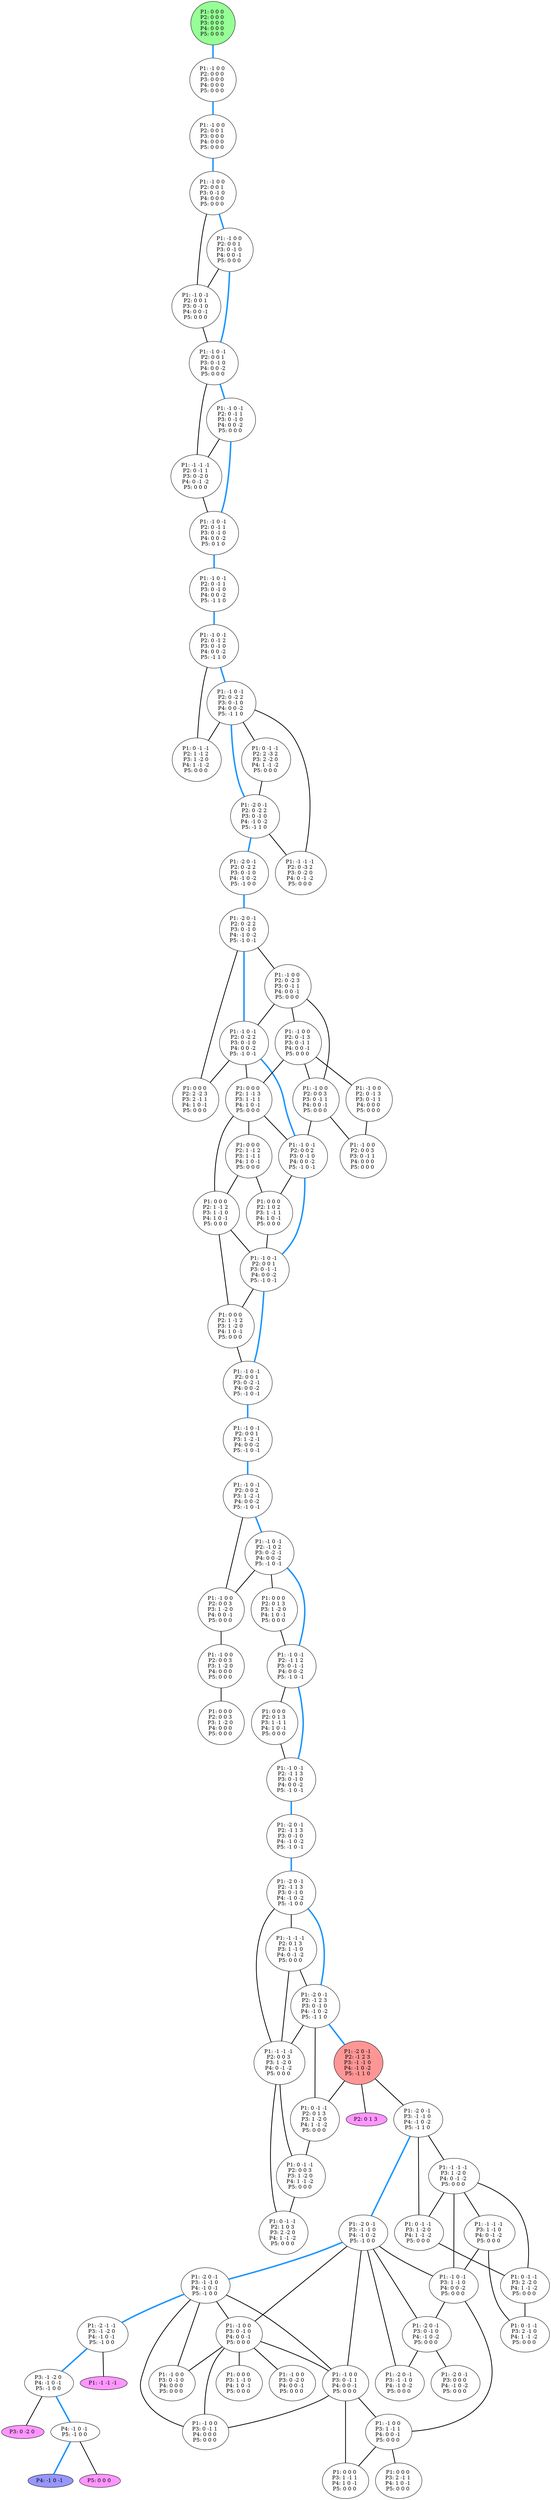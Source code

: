 graph G {
color = "black"
0 [label = "P1: 0 0 0 
P2: 0 0 0 
P3: 0 0 0 
P4: 0 0 0 
P5: 0 0 0 
",  style="filled", fillcolor = "#96FF96"];
1 [label = "P1: -1 0 0 
P2: 0 0 0 
P3: 0 0 0 
P4: 0 0 0 
P5: 0 0 0 
"];
2 [label = "P1: -1 0 0 
P2: 0 0 1 
P3: 0 0 0 
P4: 0 0 0 
P5: 0 0 0 
"];
3 [label = "P1: -1 0 0 
P2: 0 0 1 
P3: 0 -1 0 
P4: 0 0 0 
P5: 0 0 0 
"];
4 [label = "P1: -1 0 0 
P2: 0 0 1 
P3: 0 -1 0 
P4: 0 0 -1 
P5: 0 0 0 
"];
5 [label = "P1: -1 0 -1 
P2: 0 0 1 
P3: 0 -1 0 
P4: 0 0 -1 
P5: 0 0 0 
"];
6 [label = "P1: -1 0 -1 
P2: 0 0 1 
P3: 0 -1 0 
P4: 0 0 -2 
P5: 0 0 0 
"];
7 [label = "P1: -1 0 -1 
P2: 0 -1 1 
P3: 0 -1 0 
P4: 0 0 -2 
P5: 0 0 0 
"];
8 [label = "P1: -1 -1 -1 
P2: 0 -1 1 
P3: 0 -2 0 
P4: 0 -1 -2 
P5: 0 0 0 
"];
9 [label = "P1: -1 0 -1 
P2: 0 -1 1 
P3: 0 -1 0 
P4: 0 0 -2 
P5: 0 1 0 
"];
10 [label = "P1: -1 0 -1 
P2: 0 -1 1 
P3: 0 -1 0 
P4: 0 0 -2 
P5: -1 1 0 
"];
11 [label = "P1: -1 0 -1 
P2: 0 -1 2 
P3: 0 -1 0 
P4: 0 0 -2 
P5: -1 1 0 
"];
12 [label = "P1: -1 0 -1 
P2: 0 -2 2 
P3: 0 -1 0 
P4: 0 0 -2 
P5: -1 1 0 
"];
13 [label = "P1: 0 -1 -1 
P2: 1 -1 2 
P3: 1 -2 0 
P4: 1 -1 -2 
P5: 0 0 0 
"];
14 [label = "P1: 0 -1 -1 
P2: 2 -3 2 
P3: 2 -2 0 
P4: 1 -1 -2 
P5: 0 0 0 
"];
15 [label = "P1: -2 0 -1 
P2: 0 -2 2 
P3: 0 -1 0 
P4: -1 0 -2 
P5: -1 1 0 
"];
16 [label = "P1: -1 -1 -1 
P2: 0 -3 2 
P3: 0 -2 0 
P4: 0 -1 -2 
P5: 0 0 0 
"];
17 [label = "P1: -2 0 -1 
P2: 0 -2 2 
P3: 0 -1 0 
P4: -1 0 -2 
P5: -1 0 0 
"];
18 [label = "P1: -2 0 -1 
P2: 0 -2 2 
P3: 0 -1 0 
P4: -1 0 -2 
P5: -1 0 -1 
"];
19 [label = "P1: -1 0 0 
P2: 0 -2 3 
P3: 0 -1 1 
P4: 0 0 -1 
P5: 0 0 0 
"];
20 [label = "P1: -1 0 -1 
P2: 0 -2 2 
P3: 0 -1 0 
P4: 0 0 -2 
P5: -1 0 -1 
"];
21 [label = "P1: 0 0 0 
P2: 2 -2 3 
P3: 2 -1 1 
P4: 1 0 -1 
P5: 0 0 0 
"];
22 [label = "P1: -1 0 0 
P2: 0 -1 3 
P3: 0 -1 1 
P4: 0 0 -1 
P5: 0 0 0 
"];
23 [label = "P1: -1 0 0 
P2: 0 0 3 
P3: 0 -1 1 
P4: 0 0 -1 
P5: 0 0 0 
"];
24 [label = "P1: 0 0 0 
P2: 1 -1 3 
P3: 1 -1 1 
P4: 1 0 -1 
P5: 0 0 0 
"];
25 [label = "P1: -1 0 -1 
P2: 0 0 2 
P3: 0 -1 0 
P4: 0 0 -2 
P5: -1 0 -1 
"];
26 [label = "P1: -1 0 0 
P2: 0 -1 3 
P3: 0 -1 1 
P4: 0 0 0 
P5: 0 0 0 
"];
27 [label = "P1: -1 0 0 
P2: 0 0 3 
P3: 0 -1 1 
P4: 0 0 0 
P5: 0 0 0 
"];
28 [label = "P1: 0 0 0 
P2: 1 -1 2 
P3: 1 -1 1 
P4: 1 0 -1 
P5: 0 0 0 
"];
29 [label = "P1: 0 0 0 
P2: 1 -1 2 
P3: 1 -1 0 
P4: 1 0 -1 
P5: 0 0 0 
"];
30 [label = "P1: 0 0 0 
P2: 1 0 2 
P3: 1 -1 1 
P4: 1 0 -1 
P5: 0 0 0 
"];
31 [label = "P1: -1 0 -1 
P2: 0 0 1 
P3: 0 -1 -1 
P4: 0 0 -2 
P5: -1 0 -1 
"];
32 [label = "P1: 0 0 0 
P2: 1 -1 2 
P3: 1 -2 0 
P4: 1 0 -1 
P5: 0 0 0 
"];
33 [label = "P1: -1 0 -1 
P2: 0 0 1 
P3: 0 -2 -1 
P4: 0 0 -2 
P5: -1 0 -1 
"];
34 [label = "P1: -1 0 -1 
P2: 0 0 1 
P3: 1 -2 -1 
P4: 0 0 -2 
P5: -1 0 -1 
"];
35 [label = "P1: -1 0 -1 
P2: 0 0 2 
P3: 1 -2 -1 
P4: 0 0 -2 
P5: -1 0 -1 
"];
36 [label = "P1: -1 0 -1 
P2: -1 0 2 
P3: 0 -2 -1 
P4: 0 0 -2 
P5: -1 0 -1 
"];
37 [label = "P1: -1 0 0 
P2: 0 0 3 
P3: 1 -2 0 
P4: 0 0 -1 
P5: 0 0 0 
"];
38 [label = "P1: 0 0 0 
P2: 0 1 3 
P3: 1 -2 0 
P4: 1 0 -1 
P5: 0 0 0 
"];
39 [label = "P1: -1 0 -1 
P2: -1 1 2 
P3: 0 -1 -1 
P4: 0 0 -2 
P5: -1 0 -1 
"];
40 [label = "P1: -1 0 0 
P2: 0 0 3 
P3: 1 -2 0 
P4: 0 0 0 
P5: 0 0 0 
"];
41 [label = "P1: 0 0 0 
P2: 0 1 3 
P3: 1 -1 1 
P4: 1 0 -1 
P5: 0 0 0 
"];
42 [label = "P1: -1 0 -1 
P2: -1 1 3 
P3: 0 -1 0 
P4: 0 0 -2 
P5: -1 0 -1 
"];
43 [label = "P1: 0 0 0 
P2: 0 0 3 
P3: 1 -2 0 
P4: 0 0 0 
P5: 0 0 0 
"];
44 [label = "P1: -2 0 -1 
P2: -1 1 3 
P3: 0 -1 0 
P4: -1 0 -2 
P5: -1 0 -1 
"];
45 [label = "P1: -2 0 -1 
P2: -1 1 3 
P3: 0 -1 0 
P4: -1 0 -2 
P5: -1 0 0 
"];
46 [label = "P1: -1 -1 -1 
P2: 0 1 3 
P3: 1 -1 0 
P4: 0 -1 -2 
P5: 0 0 0 
"];
47 [label = "P1: -2 0 -1 
P2: -1 2 3 
P3: 0 -1 0 
P4: -1 0 -2 
P5: -1 1 0 
"];
48 [label = "P1: -1 -1 -1 
P2: 0 0 3 
P3: 1 -2 0 
P4: 0 -1 -2 
P5: 0 0 0 
"];
49 [label = "P1: -2 0 -1 
P2: -1 2 3 
P3: -1 -1 0 
P4: -1 0 -2 
P5: -1 1 0 
",  style="filled", fillcolor = "#FF9696"];
50 [label = "P1: 0 -1 -1 
P2: 0 1 3 
P3: 1 -2 0 
P4: 1 -1 -2 
P5: 0 0 0 
"];
51 [label = "P1: 0 -1 -1 
P2: 0 0 3 
P3: 1 -2 0 
P4: 1 -1 -2 
P5: 0 0 0 
"];
52 [label = "P1: 0 -1 -1 
P2: 1 0 3 
P3: 2 -2 0 
P4: 1 -1 -2 
P5: 0 0 0 
"];
53 [label = "P2: 0 1 3 
",  style="filled", fillcolor = "#FF96FF"];
54 [label = "P1: -2 0 -1 
P3: -1 -1 0 
P4: -1 0 -2 
P5: -1 1 0 
"];
55 [label = "P1: -1 -1 -1 
P3: 1 -2 0 
P4: 0 -1 -2 
P5: 0 0 0 
"];
56 [label = "P1: 0 -1 -1 
P3: 1 -2 0 
P4: 1 -1 -2 
P5: 0 0 0 
"];
57 [label = "P1: -2 0 -1 
P3: -1 -1 0 
P4: -1 0 -2 
P5: -1 0 0 
"];
58 [label = "P1: -1 -1 -1 
P3: 1 -1 0 
P4: 0 -1 -2 
P5: 0 0 0 
"];
59 [label = "P1: 0 -1 -1 
P3: 2 -2 0 
P4: 1 -1 -2 
P5: 0 0 0 
"];
60 [label = "P1: -1 0 -1 
P3: 1 -1 0 
P4: 0 0 -2 
P5: 0 0 0 
"];
61 [label = "P1: -2 0 -1 
P3: -1 -1 0 
P4: -1 0 -1 
P5: -1 0 0 
"];
62 [label = "P1: -2 0 -1 
P3: 0 -1 0 
P4: -1 0 -2 
P5: 0 0 0 
"];
63 [label = "P1: -1 0 0 
P3: 0 -1 0 
P4: 0 0 -1 
P5: 0 0 0 
"];
64 [label = "P1: -2 0 -1 
P3: -1 -1 0 
P4: -1 0 -2 
P5: 0 0 0 
"];
65 [label = "P1: -1 0 0 
P3: 0 -1 1 
P4: 0 0 -1 
P5: 0 0 0 
"];
66 [label = "P1: 0 -1 -1 
P3: 2 -1 0 
P4: 1 -1 -2 
P5: 0 0 0 
"];
67 [label = "P1: -1 0 0 
P3: 1 -1 1 
P4: 0 0 -1 
P5: 0 0 0 
"];
68 [label = "P1: -2 -1 -1 
P3: -1 -2 0 
P4: -1 0 -1 
P5: -1 0 0 
"];
69 [label = "P1: -1 0 0 
P3: 0 -1 0 
P4: 0 0 0 
P5: 0 0 0 
"];
70 [label = "P1: -1 0 0 
P3: 0 -1 1 
P4: 0 0 0 
P5: 0 0 0 
"];
71 [label = "P1: -2 0 -1 
P3: 0 0 0 
P4: -1 0 -2 
P5: 0 0 0 
"];
72 [label = "P1: -1 0 0 
P3: 0 -2 0 
P4: 0 0 -1 
P5: 0 0 0 
"];
73 [label = "P1: 0 0 0 
P3: 1 -1 0 
P4: 1 0 -1 
P5: 0 0 0 
"];
74 [label = "P1: 0 0 0 
P3: 1 -1 1 
P4: 1 0 -1 
P5: 0 0 0 
"];
75 [label = "P1: 0 0 0 
P3: 2 -1 1 
P4: 1 0 -1 
P5: 0 0 0 
"];
76 [label = "P1: -1 -1 -1 
",  style="filled", fillcolor = "#FF96FF"];
77 [label = "P3: -1 -2 0 
P4: -1 0 -1 
P5: -1 0 0 
"];
78 [label = "P3: 0 -2 0 
",  style="filled", fillcolor = "#FF96FF"];
79 [label = "P4: -1 0 -1 
P5: -1 0 0 
"];
80 [label = "P4: -1 0 -1 
", style="filled", fillcolor = "#9696FF"];
81 [label = "P5: 0 0 0 
",  style="filled", fillcolor = "#FF96FF"];
edge [style=bold];
0 -- 1 [color="#1E96FF", penwidth=4.0];

1 -- 2 [color="#1E96FF", penwidth=4.0];

2 -- 3 [color="#1E96FF", penwidth=4.0];

3 -- 4 [color="#1E96FF", penwidth=4.0];
3 -- 5 [color=black];

4 -- 5 [color=black];
4 -- 6 [color="#1E96FF", penwidth=4.0];

5 -- 6 [color=black];

6 -- 7 [color="#1E96FF", penwidth=4.0];
6 -- 8 [color=black];

7 -- 8 [color=black];
7 -- 9 [color="#1E96FF", penwidth=4.0];

8 -- 9 [color=black];

9 -- 10 [color="#1E96FF", penwidth=4.0];

10 -- 11 [color="#1E96FF", penwidth=4.0];

11 -- 12 [color="#1E96FF", penwidth=4.0];
11 -- 13 [color=black];

12 -- 13 [color=black];
12 -- 14 [color=black];
12 -- 15 [color="#1E96FF", penwidth=4.0];
12 -- 16 [color=black];


14 -- 15 [color=black];

15 -- 16 [color=black];
15 -- 17 [color="#1E96FF", penwidth=4.0];


17 -- 18 [color="#1E96FF", penwidth=4.0];

18 -- 19 [color=black];
18 -- 20 [color="#1E96FF", penwidth=4.0];
18 -- 21 [color=black];

19 -- 22 [color=black];
19 -- 23 [color=black];
19 -- 20 [color=black];

20 -- 24 [color=black];
20 -- 25 [color="#1E96FF", penwidth=4.0];
20 -- 21 [color=black];


22 -- 23 [color=black];
22 -- 26 [color=black];
22 -- 24 [color=black];

23 -- 27 [color=black];
23 -- 25 [color=black];

24 -- 25 [color=black];
24 -- 28 [color=black];
24 -- 29 [color=black];

25 -- 30 [color=black];
25 -- 31 [color="#1E96FF", penwidth=4.0];

26 -- 27 [color=black];


28 -- 30 [color=black];
28 -- 29 [color=black];

29 -- 31 [color=black];
29 -- 32 [color=black];

30 -- 31 [color=black];

31 -- 33 [color="#1E96FF", penwidth=4.0];
31 -- 32 [color=black];

32 -- 33 [color=black];

33 -- 34 [color="#1E96FF", penwidth=4.0];

34 -- 35 [color="#1E96FF", penwidth=4.0];

35 -- 36 [color="#1E96FF", penwidth=4.0];
35 -- 37 [color=black];

36 -- 38 [color=black];
36 -- 39 [color="#1E96FF", penwidth=4.0];
36 -- 37 [color=black];

37 -- 40 [color=black];

38 -- 39 [color=black];

39 -- 41 [color=black];
39 -- 42 [color="#1E96FF", penwidth=4.0];

40 -- 43 [color=black];

41 -- 42 [color=black];

42 -- 44 [color="#1E96FF", penwidth=4.0];


44 -- 45 [color="#1E96FF", penwidth=4.0];

45 -- 46 [color=black];
45 -- 47 [color="#1E96FF", penwidth=4.0];
45 -- 48 [color=black];

46 -- 47 [color=black];
46 -- 48 [color=black];

47 -- 48 [color=black];
47 -- 49 [color="#1E96FF", penwidth=4.0];
47 -- 50 [color=black];

48 -- 51 [color=black];
48 -- 52 [color=black];

49 -- 50 [color=black];
49 -- 54 [color=black];
49 -- 53 [color=black];

50 -- 51 [color=black];

51 -- 52 [color=black];


54 -- 55 [color=black];
54 -- 56 [color=black];
54 -- 57 [color="#1E96FF", penwidth=4.0];

55 -- 58 [color=black];
55 -- 56 [color=black];
55 -- 59 [color=black];
55 -- 60 [color=black];

56 -- 59 [color=black];

57 -- 60 [color=black];
57 -- 61 [color="#1E96FF", penwidth=4.0];
57 -- 62 [color=black];
57 -- 63 [color=black];
57 -- 64 [color=black];
57 -- 65 [color=black];

58 -- 60 [color=black];
58 -- 66 [color=black];

59 -- 66 [color=black];

60 -- 62 [color=black];
60 -- 67 [color=black];

61 -- 63 [color=black];
61 -- 68 [color="#1E96FF", penwidth=4.0];
61 -- 65 [color=black];
61 -- 69 [color=black];
61 -- 70 [color=black];

62 -- 64 [color=black];
62 -- 71 [color=black];

63 -- 72 [color=black];
63 -- 65 [color=black];
63 -- 69 [color=black];
63 -- 70 [color=black];
63 -- 73 [color=black];


65 -- 67 [color=black];
65 -- 70 [color=black];
65 -- 74 [color=black];


67 -- 74 [color=black];
67 -- 75 [color=black];

68 -- 77 [color="#1E96FF", penwidth=4.0];
68 -- 76 [color=black];








77 -- 79 [color="#1E96FF", penwidth=4.0];
77 -- 78 [color=black];

79 -- 81 [color=black];
79 -- 80 [color="#1E96FF", penwidth=4.0];

}
